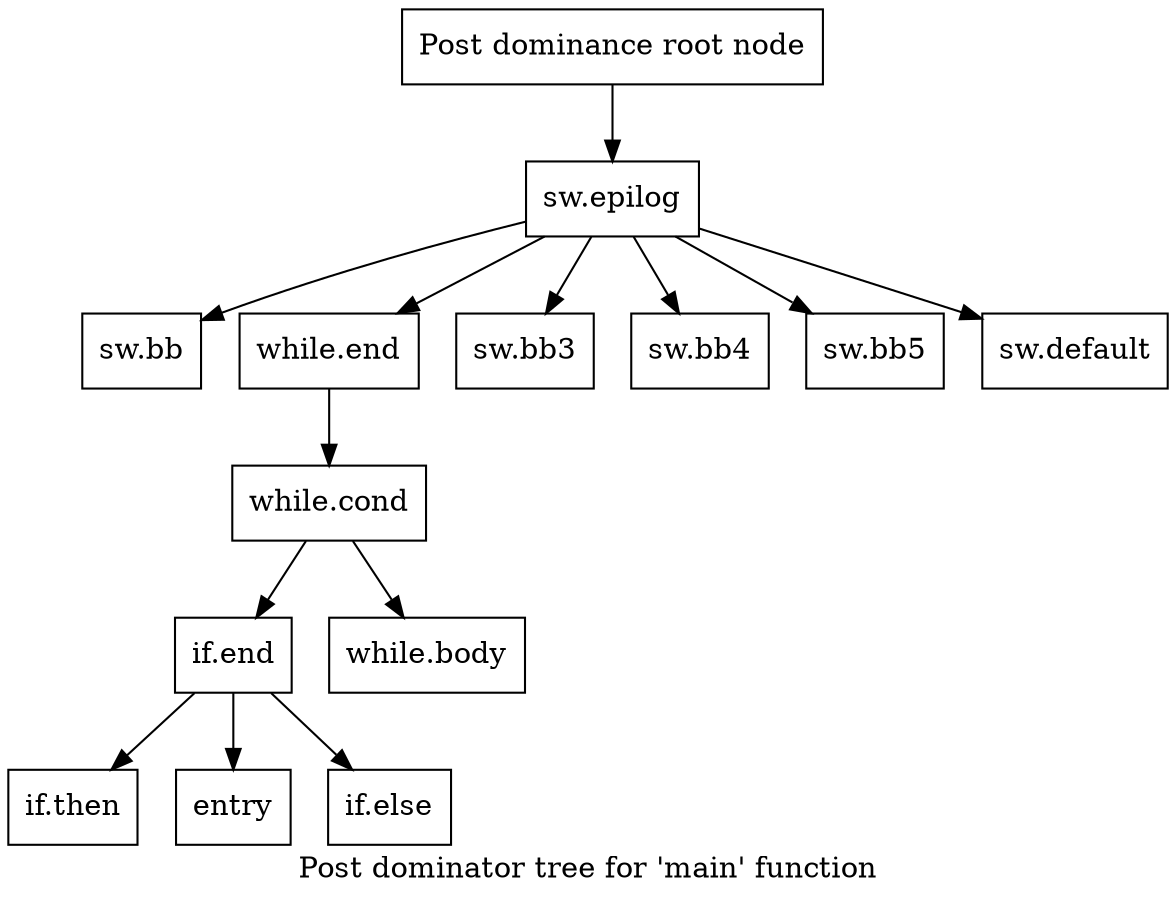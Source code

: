 digraph "Post dominator tree for 'main' function" {
	label="Post dominator tree for 'main' function";

	Node0x12d2290 [shape=record,label="{Post dominance root node}"];
	Node0x12d2290 -> Node0x12d2460;
	Node0x12d2460 [shape=record,label="{sw.epilog}"];
	Node0x12d2460 -> Node0x12d22d0;
	Node0x12d2460 -> Node0x12d23a0;
	Node0x12d2460 -> Node0x12d2ea0;
	Node0x12d2460 -> Node0x12d2ee0;
	Node0x12d2460 -> Node0x12d2f20;
	Node0x12d2460 -> Node0x12d2f60;
	Node0x12d22d0 [shape=record,label="{sw.bb}"];
	Node0x12d23a0 [shape=record,label="{while.end}"];
	Node0x12d23a0 -> Node0x12d23e0;
	Node0x12d23e0 [shape=record,label="{while.cond}"];
	Node0x12d23e0 -> Node0x12d2d60;
	Node0x12d23e0 -> Node0x12d2e60;
	Node0x12d2d60 [shape=record,label="{if.end}"];
	Node0x12d2d60 -> Node0x12d2da0;
	Node0x12d2d60 -> Node0x12d2de0;
	Node0x12d2d60 -> Node0x12d2e20;
	Node0x12d2da0 [shape=record,label="{if.then}"];
	Node0x12d2de0 [shape=record,label="{entry}"];
	Node0x12d2e20 [shape=record,label="{if.else}"];
	Node0x12d2e60 [shape=record,label="{while.body}"];
	Node0x12d2ea0 [shape=record,label="{sw.bb3}"];
	Node0x12d2ee0 [shape=record,label="{sw.bb4}"];
	Node0x12d2f20 [shape=record,label="{sw.bb5}"];
	Node0x12d2f60 [shape=record,label="{sw.default}"];
}
